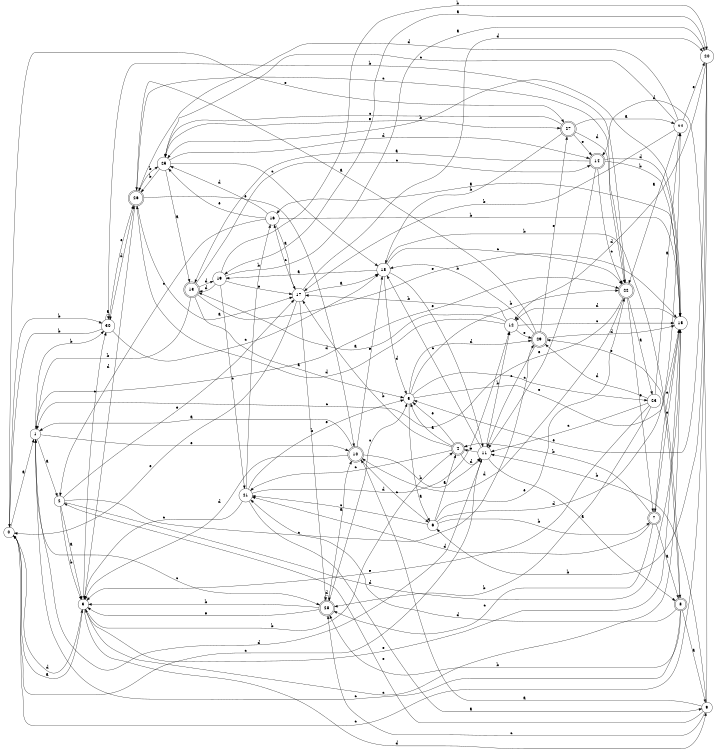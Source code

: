 digraph n25_4 {
__start0 [label="" shape="none"];

rankdir=LR;
size="8,5";

s0 [style="filled", color="black", fillcolor="white" shape="circle", label="0"];
s1 [style="filled", color="black", fillcolor="white" shape="circle", label="1"];
s2 [style="filled", color="black", fillcolor="white" shape="circle", label="2"];
s3 [style="filled", color="black", fillcolor="white" shape="circle", label="3"];
s4 [style="rounded,filled", color="black", fillcolor="white" shape="doublecircle", label="4"];
s5 [style="filled", color="black", fillcolor="white" shape="circle", label="5"];
s6 [style="filled", color="black", fillcolor="white" shape="circle", label="6"];
s7 [style="rounded,filled", color="black", fillcolor="white" shape="doublecircle", label="7"];
s8 [style="rounded,filled", color="black", fillcolor="white" shape="doublecircle", label="8"];
s9 [style="filled", color="black", fillcolor="white" shape="circle", label="9"];
s10 [style="rounded,filled", color="black", fillcolor="white" shape="doublecircle", label="10"];
s11 [style="filled", color="black", fillcolor="white" shape="circle", label="11"];
s12 [style="filled", color="black", fillcolor="white" shape="circle", label="12"];
s13 [style="rounded,filled", color="black", fillcolor="white" shape="doublecircle", label="13"];
s14 [style="rounded,filled", color="black", fillcolor="white" shape="doublecircle", label="14"];
s15 [style="filled", color="black", fillcolor="white" shape="circle", label="15"];
s16 [style="filled", color="black", fillcolor="white" shape="circle", label="16"];
s17 [style="filled", color="black", fillcolor="white" shape="circle", label="17"];
s18 [style="filled", color="black", fillcolor="white" shape="circle", label="18"];
s19 [style="filled", color="black", fillcolor="white" shape="circle", label="19"];
s20 [style="filled", color="black", fillcolor="white" shape="circle", label="20"];
s21 [style="filled", color="black", fillcolor="white" shape="circle", label="21"];
s22 [style="rounded,filled", color="black", fillcolor="white" shape="doublecircle", label="22"];
s23 [style="filled", color="black", fillcolor="white" shape="circle", label="23"];
s24 [style="filled", color="black", fillcolor="white" shape="circle", label="24"];
s25 [style="filled", color="black", fillcolor="white" shape="circle", label="25"];
s26 [style="rounded,filled", color="black", fillcolor="white" shape="doublecircle", label="26"];
s27 [style="rounded,filled", color="black", fillcolor="white" shape="doublecircle", label="27"];
s28 [style="rounded,filled", color="black", fillcolor="white" shape="doublecircle", label="28"];
s29 [style="rounded,filled", color="black", fillcolor="white" shape="doublecircle", label="29"];
s30 [style="filled", color="black", fillcolor="white" shape="circle", label="30"];
s0 -> s1 [label="a"];
s0 -> s30 [label="b"];
s0 -> s11 [label="c"];
s0 -> s3 [label="d"];
s0 -> s27 [label="e"];
s1 -> s2 [label="a"];
s1 -> s30 [label="b"];
s1 -> s28 [label="c"];
s1 -> s22 [label="d"];
s1 -> s10 [label="e"];
s2 -> s3 [label="a"];
s2 -> s3 [label="b"];
s2 -> s29 [label="c"];
s2 -> s15 [label="d"];
s2 -> s17 [label="e"];
s3 -> s0 [label="a"];
s3 -> s4 [label="b"];
s3 -> s30 [label="c"];
s3 -> s9 [label="d"];
s3 -> s15 [label="e"];
s4 -> s5 [label="a"];
s4 -> s17 [label="b"];
s4 -> s21 [label="c"];
s4 -> s11 [label="d"];
s4 -> s5 [label="e"];
s5 -> s6 [label="a"];
s5 -> s22 [label="b"];
s5 -> s23 [label="c"];
s5 -> s29 [label="d"];
s5 -> s15 [label="e"];
s6 -> s4 [label="a"];
s6 -> s7 [label="b"];
s6 -> s21 [label="c"];
s6 -> s24 [label="d"];
s6 -> s22 [label="e"];
s7 -> s8 [label="a"];
s7 -> s4 [label="b"];
s7 -> s28 [label="c"];
s7 -> s21 [label="d"];
s7 -> s15 [label="e"];
s8 -> s9 [label="a"];
s8 -> s28 [label="b"];
s8 -> s1 [label="c"];
s8 -> s21 [label="d"];
s8 -> s29 [label="e"];
s9 -> s10 [label="a"];
s9 -> s11 [label="b"];
s9 -> s28 [label="c"];
s9 -> s14 [label="d"];
s9 -> s2 [label="e"];
s10 -> s1 [label="a"];
s10 -> s11 [label="b"];
s10 -> s6 [label="c"];
s10 -> s3 [label="d"];
s10 -> s18 [label="e"];
s11 -> s8 [label="a"];
s11 -> s12 [label="b"];
s11 -> s18 [label="c"];
s11 -> s1 [label="d"];
s11 -> s4 [label="e"];
s12 -> s13 [label="a"];
s12 -> s17 [label="b"];
s12 -> s15 [label="c"];
s12 -> s26 [label="d"];
s12 -> s29 [label="e"];
s13 -> s5 [label="a"];
s13 -> s1 [label="b"];
s13 -> s14 [label="c"];
s13 -> s19 [label="d"];
s13 -> s15 [label="e"];
s14 -> s13 [label="a"];
s14 -> s15 [label="b"];
s14 -> s22 [label="c"];
s14 -> s15 [label="d"];
s14 -> s11 [label="e"];
s15 -> s16 [label="a"];
s15 -> s25 [label="b"];
s15 -> s3 [label="c"];
s15 -> s12 [label="d"];
s15 -> s7 [label="e"];
s16 -> s17 [label="a"];
s16 -> s15 [label="b"];
s16 -> s2 [label="c"];
s16 -> s25 [label="d"];
s16 -> s25 [label="e"];
s17 -> s18 [label="a"];
s17 -> s28 [label="b"];
s17 -> s16 [label="c"];
s17 -> s20 [label="d"];
s17 -> s0 [label="e"];
s18 -> s19 [label="a"];
s18 -> s8 [label="b"];
s18 -> s22 [label="c"];
s18 -> s5 [label="d"];
s18 -> s11 [label="e"];
s19 -> s20 [label="a"];
s19 -> s20 [label="b"];
s19 -> s21 [label="c"];
s19 -> s13 [label="d"];
s19 -> s17 [label="e"];
s20 -> s19 [label="a"];
s20 -> s6 [label="b"];
s20 -> s0 [label="c"];
s20 -> s12 [label="d"];
s20 -> s5 [label="e"];
s21 -> s9 [label="a"];
s21 -> s16 [label="b"];
s21 -> s3 [label="c"];
s21 -> s12 [label="d"];
s21 -> s5 [label="e"];
s22 -> s23 [label="a"];
s22 -> s30 [label="b"];
s22 -> s1 [label="c"];
s22 -> s10 [label="d"];
s22 -> s7 [label="e"];
s23 -> s24 [label="a"];
s23 -> s28 [label="b"];
s23 -> s11 [label="c"];
s23 -> s29 [label="d"];
s23 -> s3 [label="e"];
s24 -> s22 [label="a"];
s24 -> s17 [label="b"];
s24 -> s25 [label="c"];
s24 -> s26 [label="d"];
s24 -> s20 [label="e"];
s25 -> s13 [label="a"];
s25 -> s26 [label="b"];
s25 -> s18 [label="c"];
s25 -> s14 [label="d"];
s25 -> s27 [label="e"];
s26 -> s17 [label="a"];
s26 -> s25 [label="b"];
s26 -> s22 [label="c"];
s26 -> s3 [label="d"];
s26 -> s10 [label="e"];
s27 -> s24 [label="a"];
s27 -> s18 [label="b"];
s27 -> s25 [label="c"];
s27 -> s22 [label="d"];
s27 -> s14 [label="e"];
s28 -> s10 [label="a"];
s28 -> s3 [label="b"];
s28 -> s5 [label="c"];
s28 -> s28 [label="d"];
s28 -> s3 [label="e"];
s29 -> s26 [label="a"];
s29 -> s18 [label="b"];
s29 -> s11 [label="c"];
s29 -> s15 [label="d"];
s29 -> s27 [label="e"];
s30 -> s30 [label="a"];
s30 -> s0 [label="b"];
s30 -> s18 [label="c"];
s30 -> s26 [label="d"];
s30 -> s26 [label="e"];

}